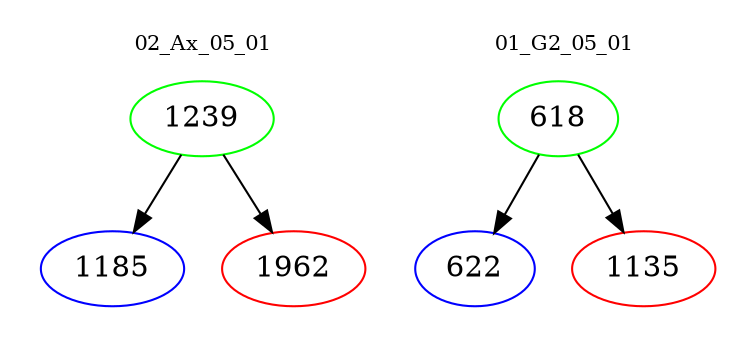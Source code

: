 digraph{
subgraph cluster_0 {
color = white
label = "02_Ax_05_01";
fontsize=10;
T0_1239 [label="1239", color="green"]
T0_1239 -> T0_1185 [color="black"]
T0_1185 [label="1185", color="blue"]
T0_1239 -> T0_1962 [color="black"]
T0_1962 [label="1962", color="red"]
}
subgraph cluster_1 {
color = white
label = "01_G2_05_01";
fontsize=10;
T1_618 [label="618", color="green"]
T1_618 -> T1_622 [color="black"]
T1_622 [label="622", color="blue"]
T1_618 -> T1_1135 [color="black"]
T1_1135 [label="1135", color="red"]
}
}
